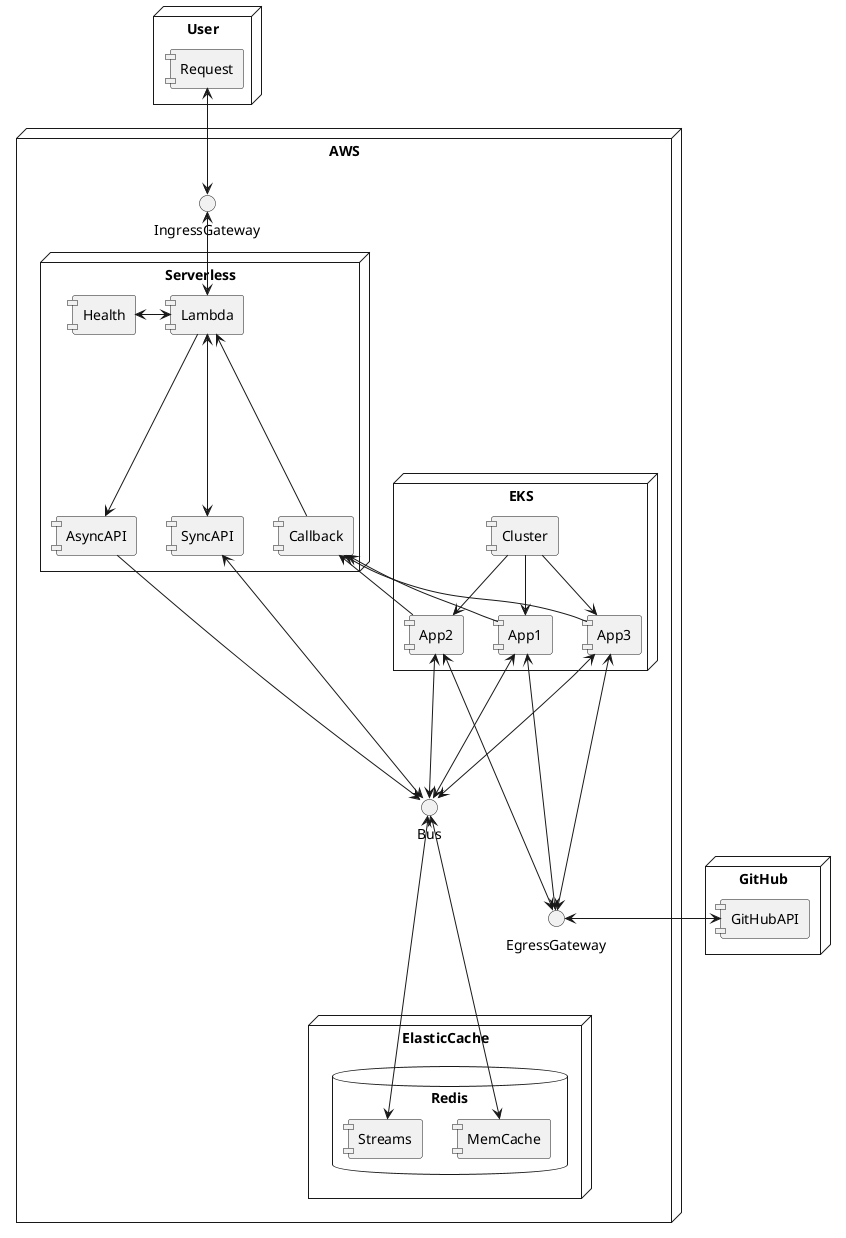 @startuml app
skinparam ComponentStyle uml1

node User {
    component Request
}

node GitHub{
    component GitHubAPI
}

node AWS {
    interface IngressGateway
    interface EgressGateway
    interface Bus
    node EKS {
        component Cluster  
        component App1
        component App2
        component App3
    } 
    node Serverless {
        component Lambda
        component Health
        component SyncAPI
        component AsyncAPI
        component Callback
    }
    node ElasticCache {
        database Redis {
            component MemCache
            component Streams
        }
    }
}

Request <-down-> IngressGateway
Lambda  <-up-> IngressGateway 

Lambda <-left->   Health
Lambda <--down--> SyncAPI
Lambda --down-->  AsyncAPI
Lambda <--down--  Callback

Cluster -down->  App1
Cluster -down->  App2
Cluster -down->  App3

SyncAPI  <--down--> Bus
AsyncAPI --down-->  Bus

Callback <-down- App1
Callback <-down- App2
Callback <-down- App3

EgressGateway <--up--> App1
EgressGateway <--up--> App2
EgressGateway <--up--> App3
GitHubAPI <-left-> EgressGateway

Bus <--up->  App1
Bus <--up->  App2
Bus <--up->  App3

Bus <--down--> Streams
Bus <--down--> MemCache

@enduml